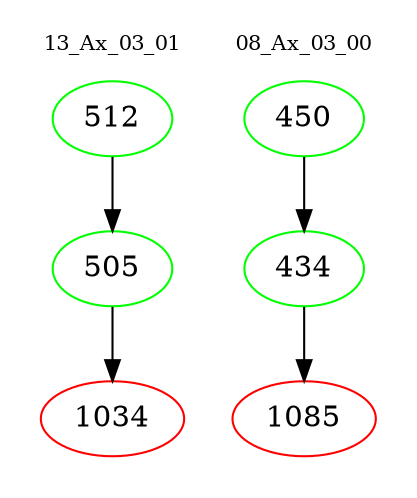 digraph{
subgraph cluster_0 {
color = white
label = "13_Ax_03_01";
fontsize=10;
T0_512 [label="512", color="green"]
T0_512 -> T0_505 [color="black"]
T0_505 [label="505", color="green"]
T0_505 -> T0_1034 [color="black"]
T0_1034 [label="1034", color="red"]
}
subgraph cluster_1 {
color = white
label = "08_Ax_03_00";
fontsize=10;
T1_450 [label="450", color="green"]
T1_450 -> T1_434 [color="black"]
T1_434 [label="434", color="green"]
T1_434 -> T1_1085 [color="black"]
T1_1085 [label="1085", color="red"]
}
}
